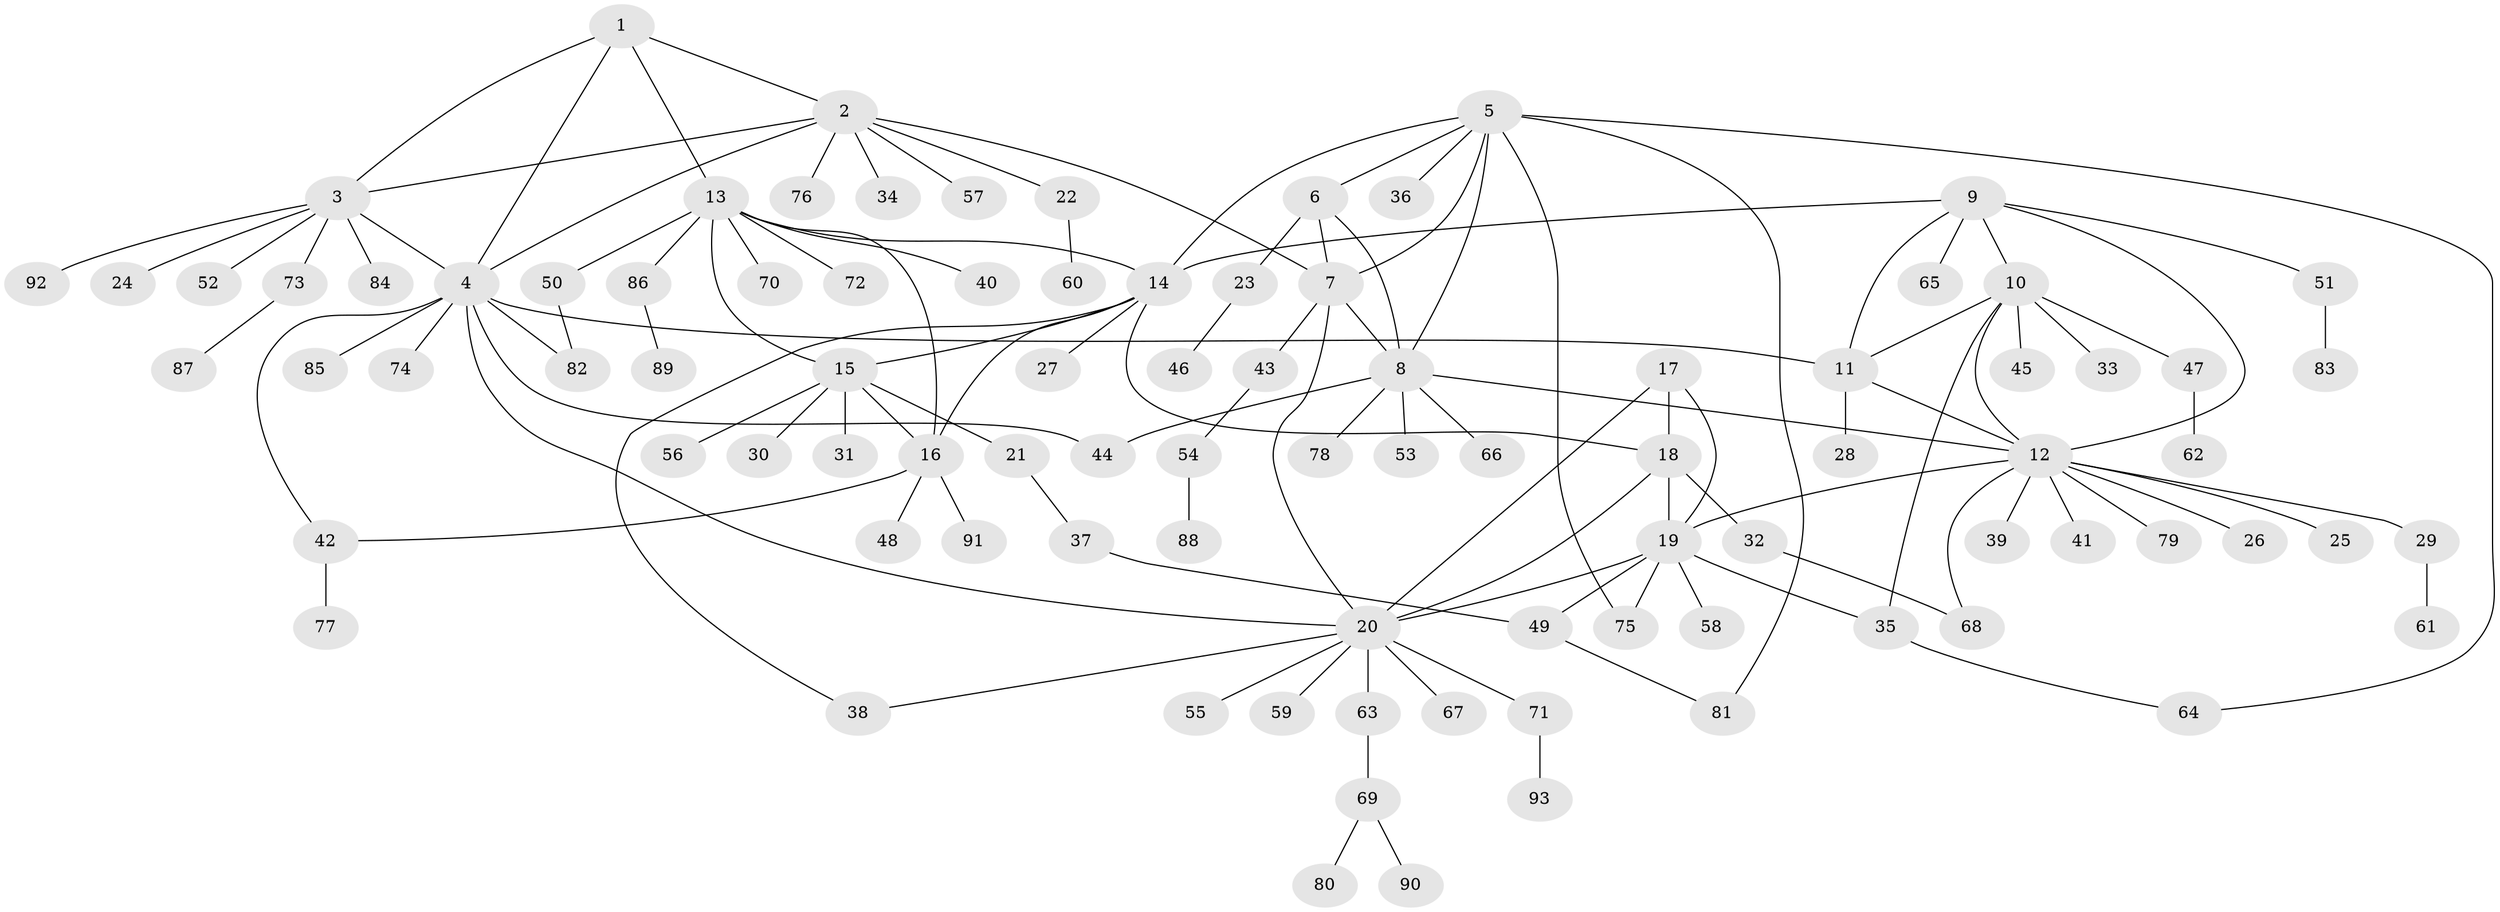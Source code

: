// Generated by graph-tools (version 1.1) at 2025/54/03/09/25 04:54:24]
// undirected, 93 vertices, 123 edges
graph export_dot {
graph [start="1"]
  node [color=gray90,style=filled];
  1;
  2;
  3;
  4;
  5;
  6;
  7;
  8;
  9;
  10;
  11;
  12;
  13;
  14;
  15;
  16;
  17;
  18;
  19;
  20;
  21;
  22;
  23;
  24;
  25;
  26;
  27;
  28;
  29;
  30;
  31;
  32;
  33;
  34;
  35;
  36;
  37;
  38;
  39;
  40;
  41;
  42;
  43;
  44;
  45;
  46;
  47;
  48;
  49;
  50;
  51;
  52;
  53;
  54;
  55;
  56;
  57;
  58;
  59;
  60;
  61;
  62;
  63;
  64;
  65;
  66;
  67;
  68;
  69;
  70;
  71;
  72;
  73;
  74;
  75;
  76;
  77;
  78;
  79;
  80;
  81;
  82;
  83;
  84;
  85;
  86;
  87;
  88;
  89;
  90;
  91;
  92;
  93;
  1 -- 2;
  1 -- 3;
  1 -- 4;
  1 -- 13;
  2 -- 3;
  2 -- 4;
  2 -- 7;
  2 -- 22;
  2 -- 34;
  2 -- 57;
  2 -- 76;
  3 -- 4;
  3 -- 24;
  3 -- 52;
  3 -- 73;
  3 -- 84;
  3 -- 92;
  4 -- 11;
  4 -- 20;
  4 -- 42;
  4 -- 44;
  4 -- 74;
  4 -- 82;
  4 -- 85;
  5 -- 6;
  5 -- 7;
  5 -- 8;
  5 -- 14;
  5 -- 36;
  5 -- 64;
  5 -- 75;
  5 -- 81;
  6 -- 7;
  6 -- 8;
  6 -- 23;
  7 -- 8;
  7 -- 20;
  7 -- 43;
  8 -- 12;
  8 -- 44;
  8 -- 53;
  8 -- 66;
  8 -- 78;
  9 -- 10;
  9 -- 11;
  9 -- 12;
  9 -- 14;
  9 -- 51;
  9 -- 65;
  10 -- 11;
  10 -- 12;
  10 -- 33;
  10 -- 35;
  10 -- 45;
  10 -- 47;
  11 -- 12;
  11 -- 28;
  12 -- 19;
  12 -- 25;
  12 -- 26;
  12 -- 29;
  12 -- 39;
  12 -- 41;
  12 -- 68;
  12 -- 79;
  13 -- 14;
  13 -- 15;
  13 -- 16;
  13 -- 40;
  13 -- 50;
  13 -- 70;
  13 -- 72;
  13 -- 86;
  14 -- 15;
  14 -- 16;
  14 -- 18;
  14 -- 27;
  14 -- 38;
  15 -- 16;
  15 -- 21;
  15 -- 30;
  15 -- 31;
  15 -- 56;
  16 -- 42;
  16 -- 48;
  16 -- 91;
  17 -- 18;
  17 -- 19;
  17 -- 20;
  18 -- 19;
  18 -- 20;
  18 -- 32;
  19 -- 20;
  19 -- 35;
  19 -- 49;
  19 -- 58;
  19 -- 75;
  20 -- 38;
  20 -- 55;
  20 -- 59;
  20 -- 63;
  20 -- 67;
  20 -- 71;
  21 -- 37;
  22 -- 60;
  23 -- 46;
  29 -- 61;
  32 -- 68;
  35 -- 64;
  37 -- 49;
  42 -- 77;
  43 -- 54;
  47 -- 62;
  49 -- 81;
  50 -- 82;
  51 -- 83;
  54 -- 88;
  63 -- 69;
  69 -- 80;
  69 -- 90;
  71 -- 93;
  73 -- 87;
  86 -- 89;
}
